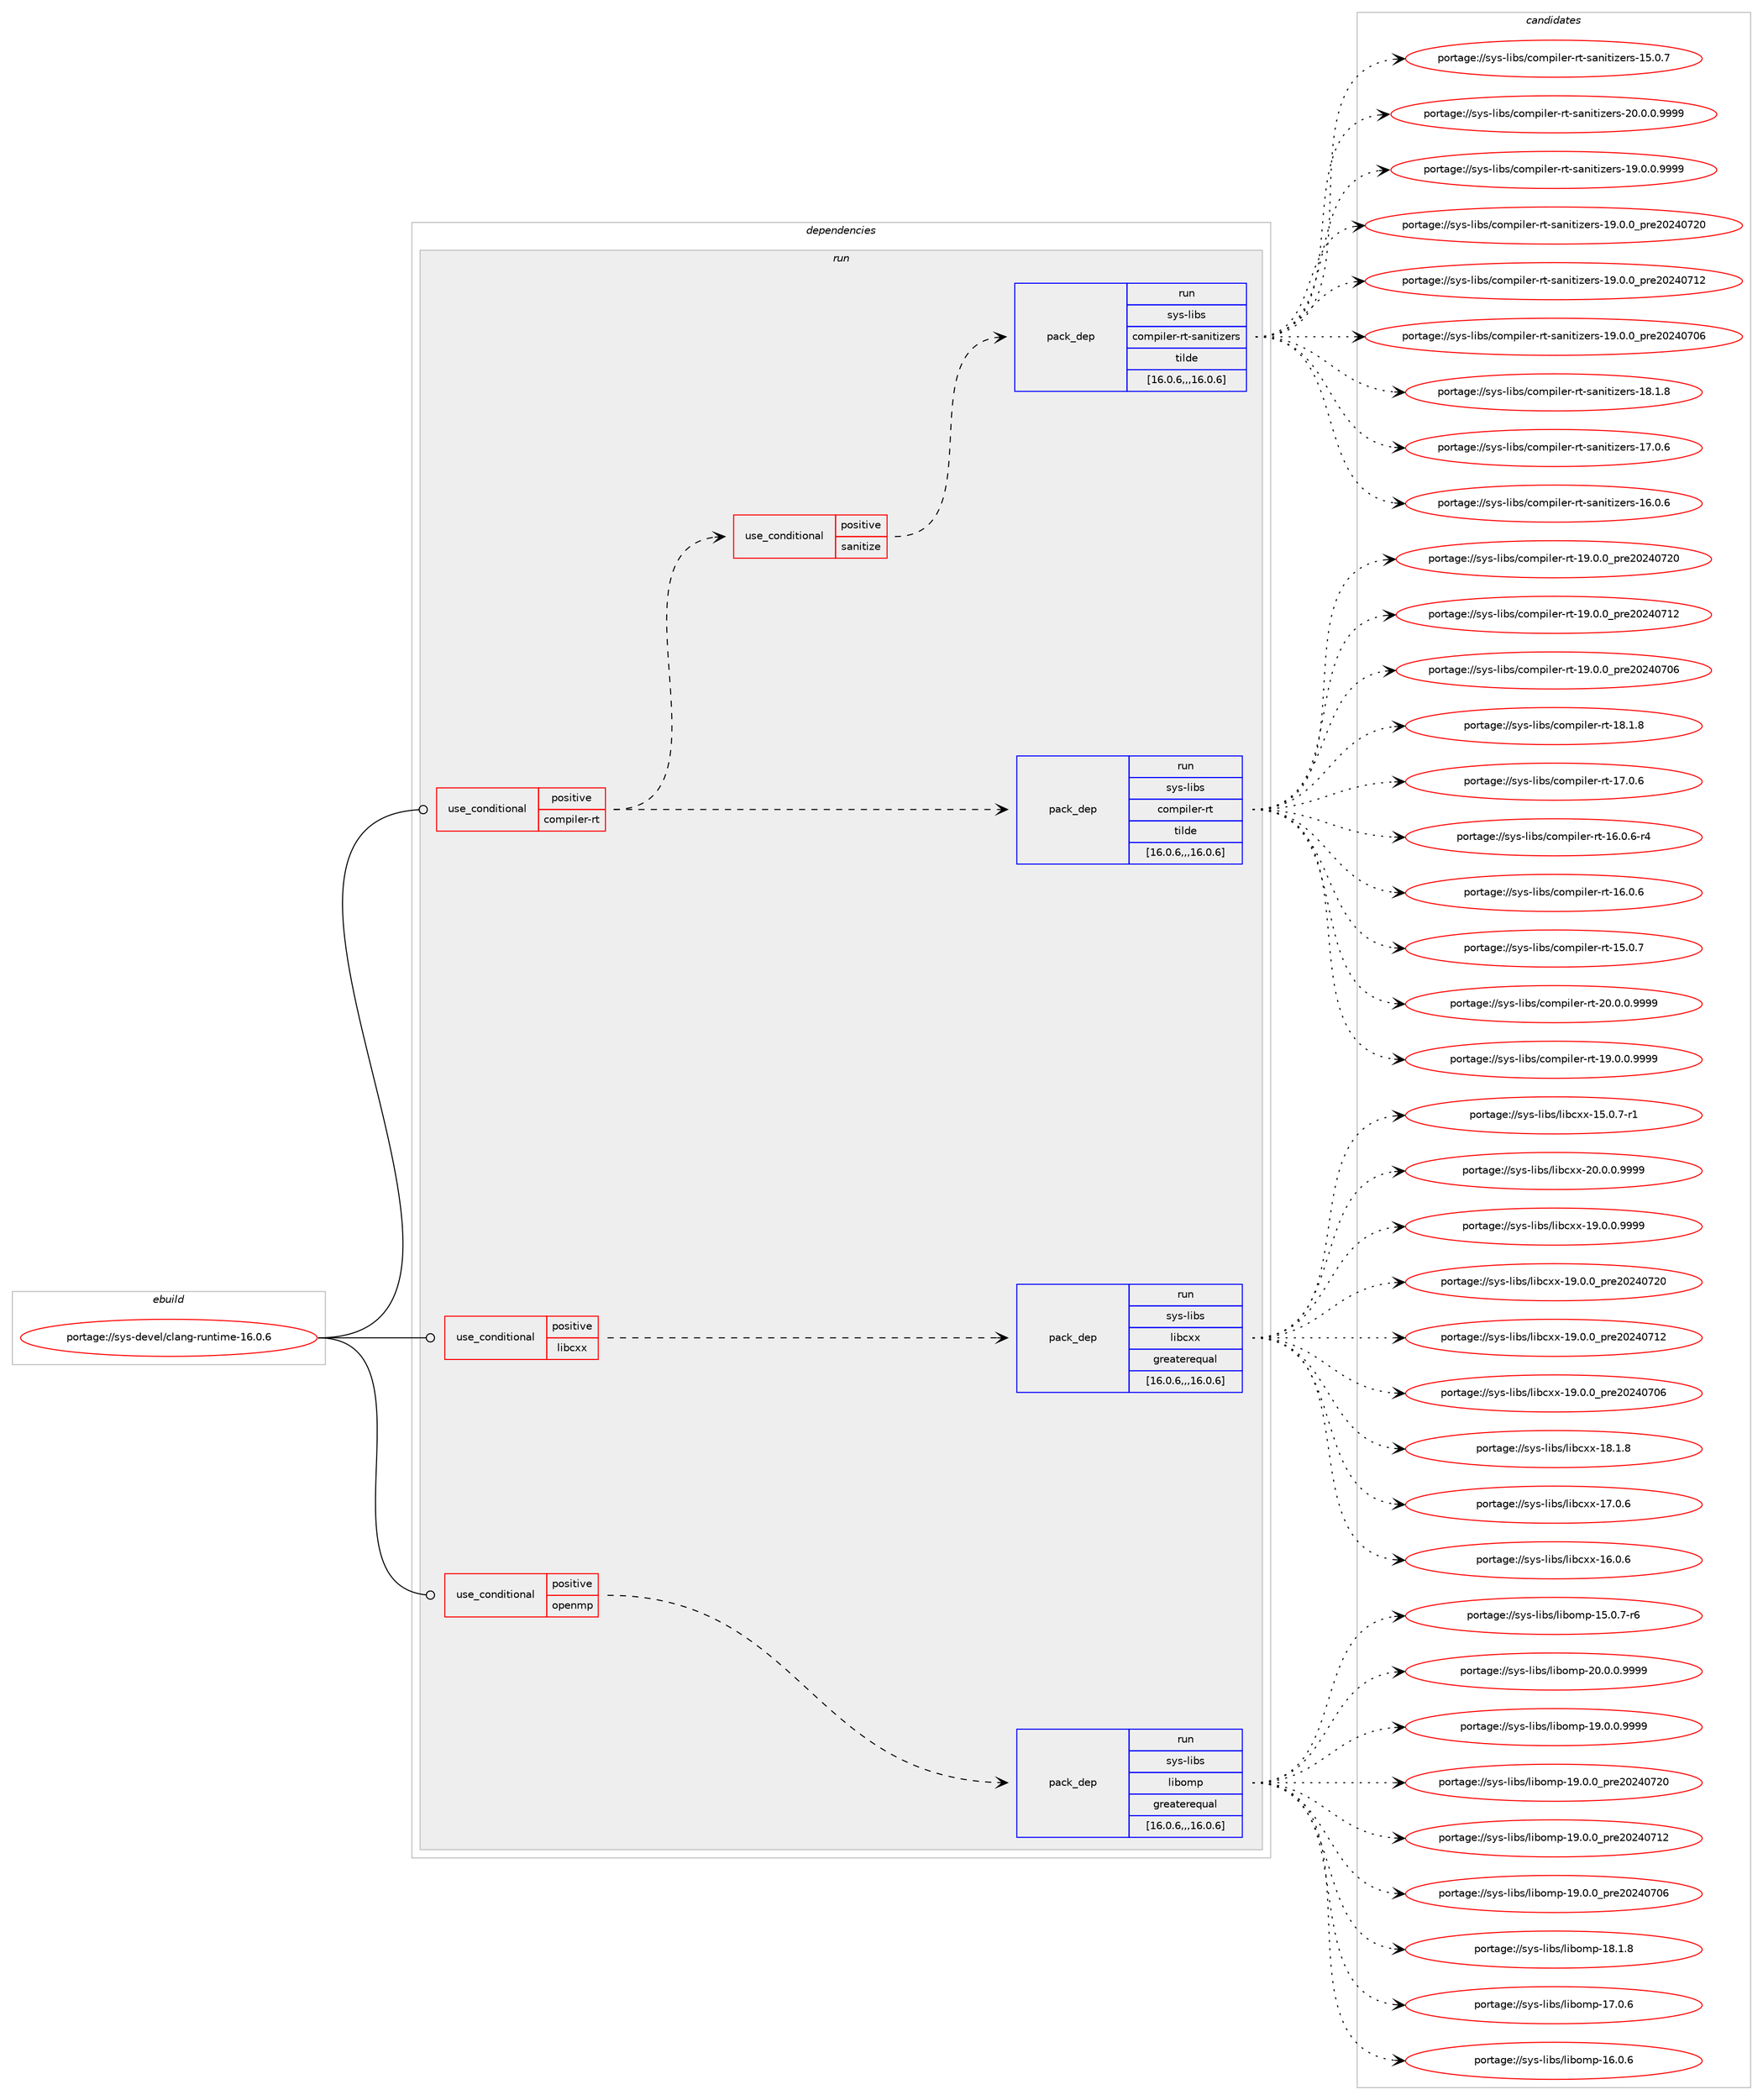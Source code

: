digraph prolog {

# *************
# Graph options
# *************

newrank=true;
concentrate=true;
compound=true;
graph [rankdir=LR,fontname=Helvetica,fontsize=10,ranksep=1.5];#, ranksep=2.5, nodesep=0.2];
edge  [arrowhead=vee];
node  [fontname=Helvetica,fontsize=10];

# **********
# The ebuild
# **********

subgraph cluster_leftcol {
color=gray;
label=<<i>ebuild</i>>;
id [label="portage://sys-devel/clang-runtime-16.0.6", color=red, width=4, href="../sys-devel/clang-runtime-16.0.6.svg"];
}

# ****************
# The dependencies
# ****************

subgraph cluster_midcol {
color=gray;
label=<<i>dependencies</i>>;
subgraph cluster_compile {
fillcolor="#eeeeee";
style=filled;
label=<<i>compile</i>>;
}
subgraph cluster_compileandrun {
fillcolor="#eeeeee";
style=filled;
label=<<i>compile and run</i>>;
}
subgraph cluster_run {
fillcolor="#eeeeee";
style=filled;
label=<<i>run</i>>;
subgraph cond397 {
dependency2158 [label=<<TABLE BORDER="0" CELLBORDER="1" CELLSPACING="0" CELLPADDING="4"><TR><TD ROWSPAN="3" CELLPADDING="10">use_conditional</TD></TR><TR><TD>positive</TD></TR><TR><TD>compiler-rt</TD></TR></TABLE>>, shape=none, color=red];
subgraph pack1746 {
dependency2159 [label=<<TABLE BORDER="0" CELLBORDER="1" CELLSPACING="0" CELLPADDING="4" WIDTH="220"><TR><TD ROWSPAN="6" CELLPADDING="30">pack_dep</TD></TR><TR><TD WIDTH="110">run</TD></TR><TR><TD>sys-libs</TD></TR><TR><TD>compiler-rt</TD></TR><TR><TD>tilde</TD></TR><TR><TD>[16.0.6,,,16.0.6]</TD></TR></TABLE>>, shape=none, color=blue];
}
dependency2158:e -> dependency2159:w [weight=20,style="dashed",arrowhead="vee"];
subgraph cond398 {
dependency2160 [label=<<TABLE BORDER="0" CELLBORDER="1" CELLSPACING="0" CELLPADDING="4"><TR><TD ROWSPAN="3" CELLPADDING="10">use_conditional</TD></TR><TR><TD>positive</TD></TR><TR><TD>sanitize</TD></TR></TABLE>>, shape=none, color=red];
subgraph pack1747 {
dependency2161 [label=<<TABLE BORDER="0" CELLBORDER="1" CELLSPACING="0" CELLPADDING="4" WIDTH="220"><TR><TD ROWSPAN="6" CELLPADDING="30">pack_dep</TD></TR><TR><TD WIDTH="110">run</TD></TR><TR><TD>sys-libs</TD></TR><TR><TD>compiler-rt-sanitizers</TD></TR><TR><TD>tilde</TD></TR><TR><TD>[16.0.6,,,16.0.6]</TD></TR></TABLE>>, shape=none, color=blue];
}
dependency2160:e -> dependency2161:w [weight=20,style="dashed",arrowhead="vee"];
}
dependency2158:e -> dependency2160:w [weight=20,style="dashed",arrowhead="vee"];
}
id:e -> dependency2158:w [weight=20,style="solid",arrowhead="odot"];
subgraph cond399 {
dependency2162 [label=<<TABLE BORDER="0" CELLBORDER="1" CELLSPACING="0" CELLPADDING="4"><TR><TD ROWSPAN="3" CELLPADDING="10">use_conditional</TD></TR><TR><TD>positive</TD></TR><TR><TD>libcxx</TD></TR></TABLE>>, shape=none, color=red];
subgraph pack1748 {
dependency2163 [label=<<TABLE BORDER="0" CELLBORDER="1" CELLSPACING="0" CELLPADDING="4" WIDTH="220"><TR><TD ROWSPAN="6" CELLPADDING="30">pack_dep</TD></TR><TR><TD WIDTH="110">run</TD></TR><TR><TD>sys-libs</TD></TR><TR><TD>libcxx</TD></TR><TR><TD>greaterequal</TD></TR><TR><TD>[16.0.6,,,16.0.6]</TD></TR></TABLE>>, shape=none, color=blue];
}
dependency2162:e -> dependency2163:w [weight=20,style="dashed",arrowhead="vee"];
}
id:e -> dependency2162:w [weight=20,style="solid",arrowhead="odot"];
subgraph cond400 {
dependency2164 [label=<<TABLE BORDER="0" CELLBORDER="1" CELLSPACING="0" CELLPADDING="4"><TR><TD ROWSPAN="3" CELLPADDING="10">use_conditional</TD></TR><TR><TD>positive</TD></TR><TR><TD>openmp</TD></TR></TABLE>>, shape=none, color=red];
subgraph pack1749 {
dependency2165 [label=<<TABLE BORDER="0" CELLBORDER="1" CELLSPACING="0" CELLPADDING="4" WIDTH="220"><TR><TD ROWSPAN="6" CELLPADDING="30">pack_dep</TD></TR><TR><TD WIDTH="110">run</TD></TR><TR><TD>sys-libs</TD></TR><TR><TD>libomp</TD></TR><TR><TD>greaterequal</TD></TR><TR><TD>[16.0.6,,,16.0.6]</TD></TR></TABLE>>, shape=none, color=blue];
}
dependency2164:e -> dependency2165:w [weight=20,style="dashed",arrowhead="vee"];
}
id:e -> dependency2164:w [weight=20,style="solid",arrowhead="odot"];
}
}

# **************
# The candidates
# **************

subgraph cluster_choices {
rank=same;
color=gray;
label=<<i>candidates</i>>;

subgraph choice1746 {
color=black;
nodesep=1;
choice1151211154510810598115479911110911210510810111445114116455048464846484657575757 [label="portage://sys-libs/compiler-rt-20.0.0.9999", color=red, width=4,href="../sys-libs/compiler-rt-20.0.0.9999.svg"];
choice1151211154510810598115479911110911210510810111445114116454957464846484657575757 [label="portage://sys-libs/compiler-rt-19.0.0.9999", color=red, width=4,href="../sys-libs/compiler-rt-19.0.0.9999.svg"];
choice115121115451081059811547991111091121051081011144511411645495746484648951121141015048505248555048 [label="portage://sys-libs/compiler-rt-19.0.0_pre20240720", color=red, width=4,href="../sys-libs/compiler-rt-19.0.0_pre20240720.svg"];
choice115121115451081059811547991111091121051081011144511411645495746484648951121141015048505248554950 [label="portage://sys-libs/compiler-rt-19.0.0_pre20240712", color=red, width=4,href="../sys-libs/compiler-rt-19.0.0_pre20240712.svg"];
choice115121115451081059811547991111091121051081011144511411645495746484648951121141015048505248554854 [label="portage://sys-libs/compiler-rt-19.0.0_pre20240706", color=red, width=4,href="../sys-libs/compiler-rt-19.0.0_pre20240706.svg"];
choice115121115451081059811547991111091121051081011144511411645495646494656 [label="portage://sys-libs/compiler-rt-18.1.8", color=red, width=4,href="../sys-libs/compiler-rt-18.1.8.svg"];
choice115121115451081059811547991111091121051081011144511411645495546484654 [label="portage://sys-libs/compiler-rt-17.0.6", color=red, width=4,href="../sys-libs/compiler-rt-17.0.6.svg"];
choice1151211154510810598115479911110911210510810111445114116454954464846544511452 [label="portage://sys-libs/compiler-rt-16.0.6-r4", color=red, width=4,href="../sys-libs/compiler-rt-16.0.6-r4.svg"];
choice115121115451081059811547991111091121051081011144511411645495446484654 [label="portage://sys-libs/compiler-rt-16.0.6", color=red, width=4,href="../sys-libs/compiler-rt-16.0.6.svg"];
choice115121115451081059811547991111091121051081011144511411645495346484655 [label="portage://sys-libs/compiler-rt-15.0.7", color=red, width=4,href="../sys-libs/compiler-rt-15.0.7.svg"];
dependency2159:e -> choice1151211154510810598115479911110911210510810111445114116455048464846484657575757:w [style=dotted,weight="100"];
dependency2159:e -> choice1151211154510810598115479911110911210510810111445114116454957464846484657575757:w [style=dotted,weight="100"];
dependency2159:e -> choice115121115451081059811547991111091121051081011144511411645495746484648951121141015048505248555048:w [style=dotted,weight="100"];
dependency2159:e -> choice115121115451081059811547991111091121051081011144511411645495746484648951121141015048505248554950:w [style=dotted,weight="100"];
dependency2159:e -> choice115121115451081059811547991111091121051081011144511411645495746484648951121141015048505248554854:w [style=dotted,weight="100"];
dependency2159:e -> choice115121115451081059811547991111091121051081011144511411645495646494656:w [style=dotted,weight="100"];
dependency2159:e -> choice115121115451081059811547991111091121051081011144511411645495546484654:w [style=dotted,weight="100"];
dependency2159:e -> choice1151211154510810598115479911110911210510810111445114116454954464846544511452:w [style=dotted,weight="100"];
dependency2159:e -> choice115121115451081059811547991111091121051081011144511411645495446484654:w [style=dotted,weight="100"];
dependency2159:e -> choice115121115451081059811547991111091121051081011144511411645495346484655:w [style=dotted,weight="100"];
}
subgraph choice1747 {
color=black;
nodesep=1;
choice11512111545108105981154799111109112105108101114451141164511597110105116105122101114115455048464846484657575757 [label="portage://sys-libs/compiler-rt-sanitizers-20.0.0.9999", color=red, width=4,href="../sys-libs/compiler-rt-sanitizers-20.0.0.9999.svg"];
choice11512111545108105981154799111109112105108101114451141164511597110105116105122101114115454957464846484657575757 [label="portage://sys-libs/compiler-rt-sanitizers-19.0.0.9999", color=red, width=4,href="../sys-libs/compiler-rt-sanitizers-19.0.0.9999.svg"];
choice1151211154510810598115479911110911210510810111445114116451159711010511610512210111411545495746484648951121141015048505248555048 [label="portage://sys-libs/compiler-rt-sanitizers-19.0.0_pre20240720", color=red, width=4,href="../sys-libs/compiler-rt-sanitizers-19.0.0_pre20240720.svg"];
choice1151211154510810598115479911110911210510810111445114116451159711010511610512210111411545495746484648951121141015048505248554950 [label="portage://sys-libs/compiler-rt-sanitizers-19.0.0_pre20240712", color=red, width=4,href="../sys-libs/compiler-rt-sanitizers-19.0.0_pre20240712.svg"];
choice1151211154510810598115479911110911210510810111445114116451159711010511610512210111411545495746484648951121141015048505248554854 [label="portage://sys-libs/compiler-rt-sanitizers-19.0.0_pre20240706", color=red, width=4,href="../sys-libs/compiler-rt-sanitizers-19.0.0_pre20240706.svg"];
choice1151211154510810598115479911110911210510810111445114116451159711010511610512210111411545495646494656 [label="portage://sys-libs/compiler-rt-sanitizers-18.1.8", color=red, width=4,href="../sys-libs/compiler-rt-sanitizers-18.1.8.svg"];
choice1151211154510810598115479911110911210510810111445114116451159711010511610512210111411545495546484654 [label="portage://sys-libs/compiler-rt-sanitizers-17.0.6", color=red, width=4,href="../sys-libs/compiler-rt-sanitizers-17.0.6.svg"];
choice1151211154510810598115479911110911210510810111445114116451159711010511610512210111411545495446484654 [label="portage://sys-libs/compiler-rt-sanitizers-16.0.6", color=red, width=4,href="../sys-libs/compiler-rt-sanitizers-16.0.6.svg"];
choice1151211154510810598115479911110911210510810111445114116451159711010511610512210111411545495346484655 [label="portage://sys-libs/compiler-rt-sanitizers-15.0.7", color=red, width=4,href="../sys-libs/compiler-rt-sanitizers-15.0.7.svg"];
dependency2161:e -> choice11512111545108105981154799111109112105108101114451141164511597110105116105122101114115455048464846484657575757:w [style=dotted,weight="100"];
dependency2161:e -> choice11512111545108105981154799111109112105108101114451141164511597110105116105122101114115454957464846484657575757:w [style=dotted,weight="100"];
dependency2161:e -> choice1151211154510810598115479911110911210510810111445114116451159711010511610512210111411545495746484648951121141015048505248555048:w [style=dotted,weight="100"];
dependency2161:e -> choice1151211154510810598115479911110911210510810111445114116451159711010511610512210111411545495746484648951121141015048505248554950:w [style=dotted,weight="100"];
dependency2161:e -> choice1151211154510810598115479911110911210510810111445114116451159711010511610512210111411545495746484648951121141015048505248554854:w [style=dotted,weight="100"];
dependency2161:e -> choice1151211154510810598115479911110911210510810111445114116451159711010511610512210111411545495646494656:w [style=dotted,weight="100"];
dependency2161:e -> choice1151211154510810598115479911110911210510810111445114116451159711010511610512210111411545495546484654:w [style=dotted,weight="100"];
dependency2161:e -> choice1151211154510810598115479911110911210510810111445114116451159711010511610512210111411545495446484654:w [style=dotted,weight="100"];
dependency2161:e -> choice1151211154510810598115479911110911210510810111445114116451159711010511610512210111411545495346484655:w [style=dotted,weight="100"];
}
subgraph choice1748 {
color=black;
nodesep=1;
choice1151211154510810598115471081059899120120455048464846484657575757 [label="portage://sys-libs/libcxx-20.0.0.9999", color=red, width=4,href="../sys-libs/libcxx-20.0.0.9999.svg"];
choice1151211154510810598115471081059899120120454957464846484657575757 [label="portage://sys-libs/libcxx-19.0.0.9999", color=red, width=4,href="../sys-libs/libcxx-19.0.0.9999.svg"];
choice115121115451081059811547108105989912012045495746484648951121141015048505248555048 [label="portage://sys-libs/libcxx-19.0.0_pre20240720", color=red, width=4,href="../sys-libs/libcxx-19.0.0_pre20240720.svg"];
choice115121115451081059811547108105989912012045495746484648951121141015048505248554950 [label="portage://sys-libs/libcxx-19.0.0_pre20240712", color=red, width=4,href="../sys-libs/libcxx-19.0.0_pre20240712.svg"];
choice115121115451081059811547108105989912012045495746484648951121141015048505248554854 [label="portage://sys-libs/libcxx-19.0.0_pre20240706", color=red, width=4,href="../sys-libs/libcxx-19.0.0_pre20240706.svg"];
choice115121115451081059811547108105989912012045495646494656 [label="portage://sys-libs/libcxx-18.1.8", color=red, width=4,href="../sys-libs/libcxx-18.1.8.svg"];
choice115121115451081059811547108105989912012045495546484654 [label="portage://sys-libs/libcxx-17.0.6", color=red, width=4,href="../sys-libs/libcxx-17.0.6.svg"];
choice115121115451081059811547108105989912012045495446484654 [label="portage://sys-libs/libcxx-16.0.6", color=red, width=4,href="../sys-libs/libcxx-16.0.6.svg"];
choice1151211154510810598115471081059899120120454953464846554511449 [label="portage://sys-libs/libcxx-15.0.7-r1", color=red, width=4,href="../sys-libs/libcxx-15.0.7-r1.svg"];
dependency2163:e -> choice1151211154510810598115471081059899120120455048464846484657575757:w [style=dotted,weight="100"];
dependency2163:e -> choice1151211154510810598115471081059899120120454957464846484657575757:w [style=dotted,weight="100"];
dependency2163:e -> choice115121115451081059811547108105989912012045495746484648951121141015048505248555048:w [style=dotted,weight="100"];
dependency2163:e -> choice115121115451081059811547108105989912012045495746484648951121141015048505248554950:w [style=dotted,weight="100"];
dependency2163:e -> choice115121115451081059811547108105989912012045495746484648951121141015048505248554854:w [style=dotted,weight="100"];
dependency2163:e -> choice115121115451081059811547108105989912012045495646494656:w [style=dotted,weight="100"];
dependency2163:e -> choice115121115451081059811547108105989912012045495546484654:w [style=dotted,weight="100"];
dependency2163:e -> choice115121115451081059811547108105989912012045495446484654:w [style=dotted,weight="100"];
dependency2163:e -> choice1151211154510810598115471081059899120120454953464846554511449:w [style=dotted,weight="100"];
}
subgraph choice1749 {
color=black;
nodesep=1;
choice11512111545108105981154710810598111109112455048464846484657575757 [label="portage://sys-libs/libomp-20.0.0.9999", color=red, width=4,href="../sys-libs/libomp-20.0.0.9999.svg"];
choice11512111545108105981154710810598111109112454957464846484657575757 [label="portage://sys-libs/libomp-19.0.0.9999", color=red, width=4,href="../sys-libs/libomp-19.0.0.9999.svg"];
choice1151211154510810598115471081059811110911245495746484648951121141015048505248555048 [label="portage://sys-libs/libomp-19.0.0_pre20240720", color=red, width=4,href="../sys-libs/libomp-19.0.0_pre20240720.svg"];
choice1151211154510810598115471081059811110911245495746484648951121141015048505248554950 [label="portage://sys-libs/libomp-19.0.0_pre20240712", color=red, width=4,href="../sys-libs/libomp-19.0.0_pre20240712.svg"];
choice1151211154510810598115471081059811110911245495746484648951121141015048505248554854 [label="portage://sys-libs/libomp-19.0.0_pre20240706", color=red, width=4,href="../sys-libs/libomp-19.0.0_pre20240706.svg"];
choice1151211154510810598115471081059811110911245495646494656 [label="portage://sys-libs/libomp-18.1.8", color=red, width=4,href="../sys-libs/libomp-18.1.8.svg"];
choice1151211154510810598115471081059811110911245495546484654 [label="portage://sys-libs/libomp-17.0.6", color=red, width=4,href="../sys-libs/libomp-17.0.6.svg"];
choice1151211154510810598115471081059811110911245495446484654 [label="portage://sys-libs/libomp-16.0.6", color=red, width=4,href="../sys-libs/libomp-16.0.6.svg"];
choice11512111545108105981154710810598111109112454953464846554511454 [label="portage://sys-libs/libomp-15.0.7-r6", color=red, width=4,href="../sys-libs/libomp-15.0.7-r6.svg"];
dependency2165:e -> choice11512111545108105981154710810598111109112455048464846484657575757:w [style=dotted,weight="100"];
dependency2165:e -> choice11512111545108105981154710810598111109112454957464846484657575757:w [style=dotted,weight="100"];
dependency2165:e -> choice1151211154510810598115471081059811110911245495746484648951121141015048505248555048:w [style=dotted,weight="100"];
dependency2165:e -> choice1151211154510810598115471081059811110911245495746484648951121141015048505248554950:w [style=dotted,weight="100"];
dependency2165:e -> choice1151211154510810598115471081059811110911245495746484648951121141015048505248554854:w [style=dotted,weight="100"];
dependency2165:e -> choice1151211154510810598115471081059811110911245495646494656:w [style=dotted,weight="100"];
dependency2165:e -> choice1151211154510810598115471081059811110911245495546484654:w [style=dotted,weight="100"];
dependency2165:e -> choice1151211154510810598115471081059811110911245495446484654:w [style=dotted,weight="100"];
dependency2165:e -> choice11512111545108105981154710810598111109112454953464846554511454:w [style=dotted,weight="100"];
}
}

}
